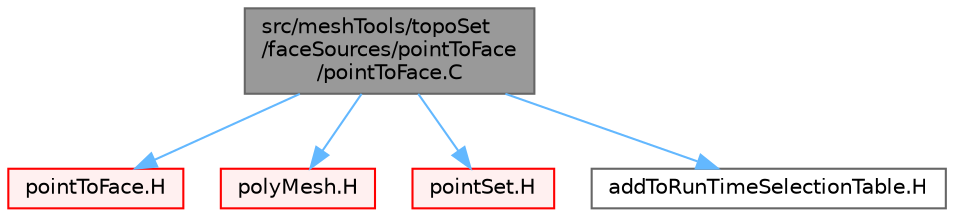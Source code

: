 digraph "src/meshTools/topoSet/faceSources/pointToFace/pointToFace.C"
{
 // LATEX_PDF_SIZE
  bgcolor="transparent";
  edge [fontname=Helvetica,fontsize=10,labelfontname=Helvetica,labelfontsize=10];
  node [fontname=Helvetica,fontsize=10,shape=box,height=0.2,width=0.4];
  Node1 [id="Node000001",label="src/meshTools/topoSet\l/faceSources/pointToFace\l/pointToFace.C",height=0.2,width=0.4,color="gray40", fillcolor="grey60", style="filled", fontcolor="black",tooltip=" "];
  Node1 -> Node2 [id="edge1_Node000001_Node000002",color="steelblue1",style="solid",tooltip=" "];
  Node2 [id="Node000002",label="pointToFace.H",height=0.2,width=0.4,color="red", fillcolor="#FFF0F0", style="filled",URL="$pointToFace_8H.html",tooltip=" "];
  Node1 -> Node216 [id="edge2_Node000001_Node000216",color="steelblue1",style="solid",tooltip=" "];
  Node216 [id="Node000216",label="polyMesh.H",height=0.2,width=0.4,color="red", fillcolor="#FFF0F0", style="filled",URL="$polyMesh_8H.html",tooltip=" "];
  Node1 -> Node282 [id="edge3_Node000001_Node000282",color="steelblue1",style="solid",tooltip=" "];
  Node282 [id="Node000282",label="pointSet.H",height=0.2,width=0.4,color="red", fillcolor="#FFF0F0", style="filled",URL="$pointSet_8H.html",tooltip=" "];
  Node1 -> Node284 [id="edge4_Node000001_Node000284",color="steelblue1",style="solid",tooltip=" "];
  Node284 [id="Node000284",label="addToRunTimeSelectionTable.H",height=0.2,width=0.4,color="grey40", fillcolor="white", style="filled",URL="$addToRunTimeSelectionTable_8H.html",tooltip="Macros for easy insertion into run-time selection tables."];
}
